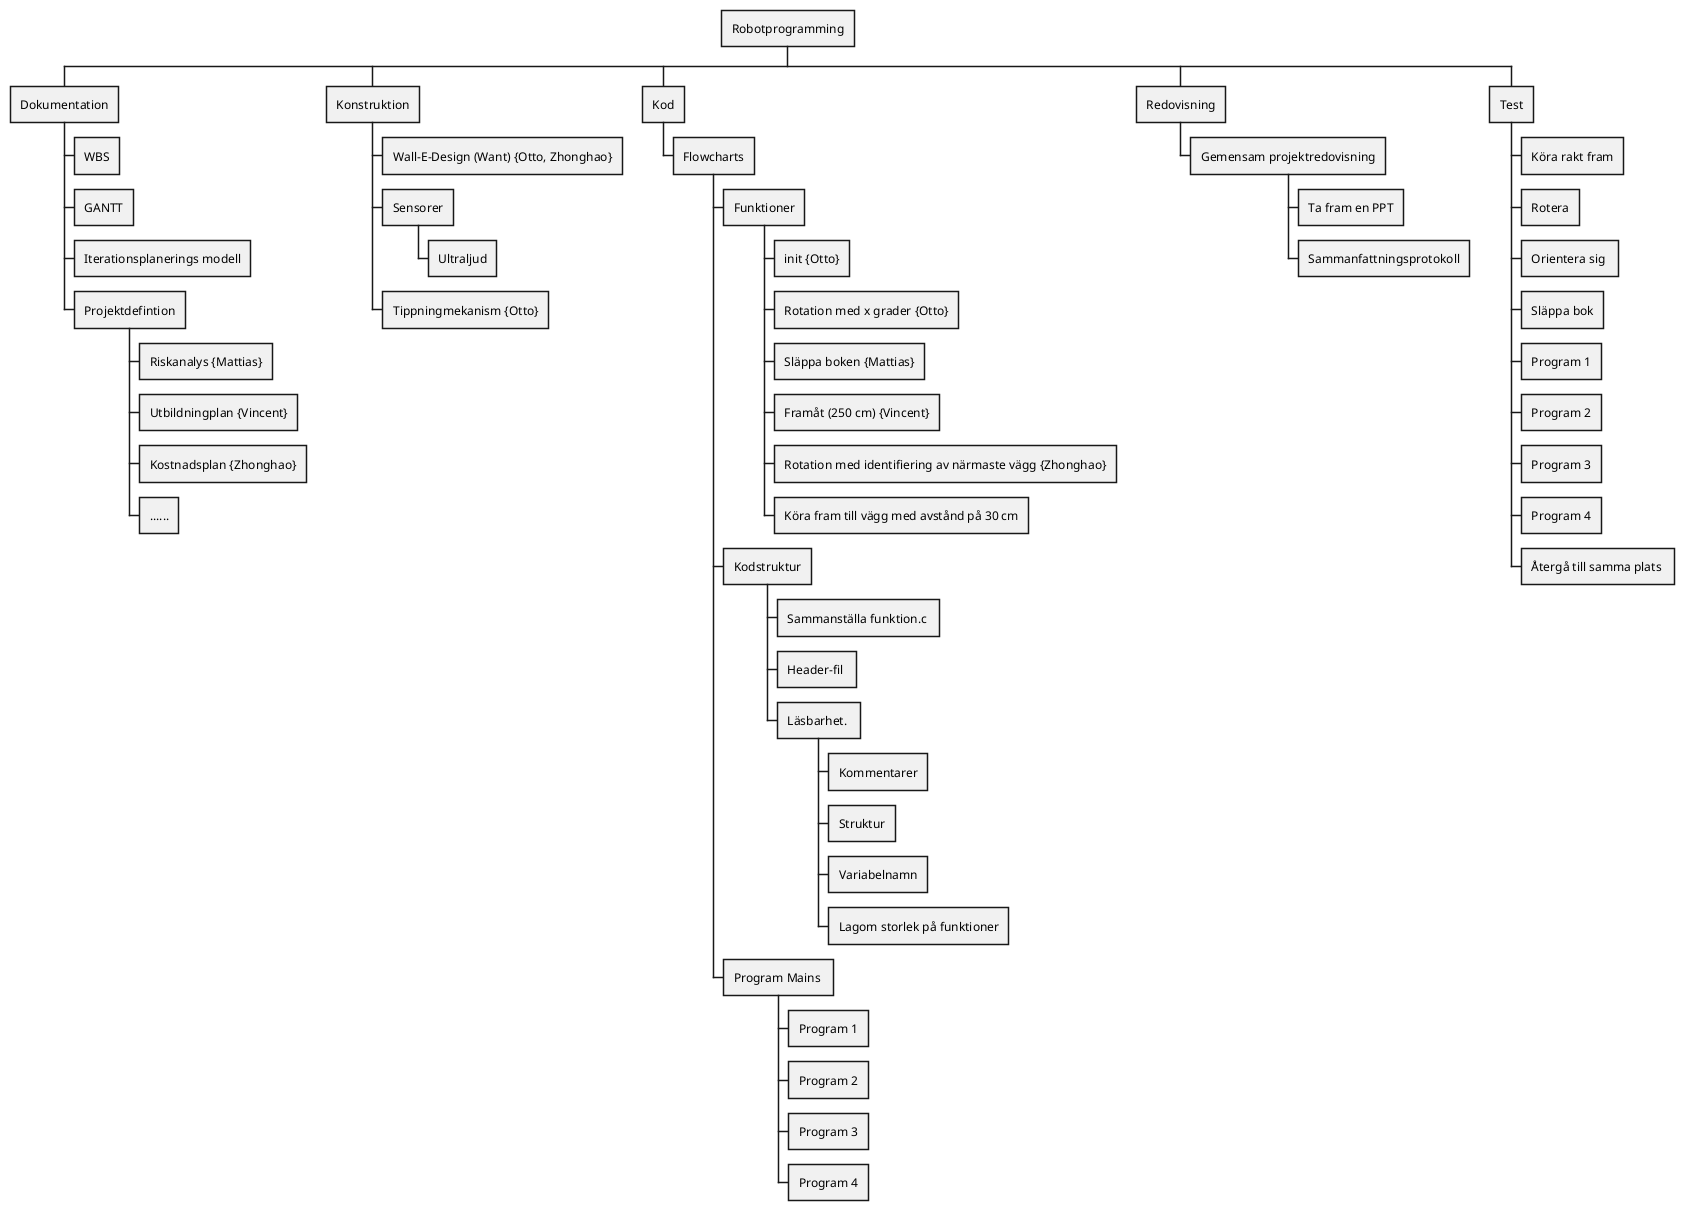 @startwbs
* Robotprogramming
** Dokumentation
*** WBS
*** GANTT
*** Iterationsplanerings modell
*** Projektdefintion
**** Riskanalys {Mattias}
**** Utbildningplan {Vincent}
**** Kostnadsplan {Zhonghao}
**** ......
** Konstruktion
*** Wall-E-Design (Want) {Otto, Zhonghao}
*** Sensorer
**** Ultraljud
*** Tippningmekanism {Otto}
** Kod
*** Flowcharts
**** Funktioner
***** init {Otto}
***** Rotation med x grader {Otto}
***** Släppa boken {Mattias}
***** Framåt (250 cm) {Vincent}
***** Rotation med identifiering av närmaste vägg {Zhonghao}
***** Köra fram till vägg med avstånd på 30 cm
**** Kodstruktur
***** Sammanställa funktion.c 
***** Header-fil 
***** Läsbarhet. 
****** Kommentarer
****** Struktur
****** Variabelnamn
****** Lagom storlek på funktioner
**** Program Mains 
***** Program 1
***** Program 2
***** Program 3
***** Program 4
** Redovisning
*** Gemensam projektredovisning
' note bottom
' Alla skall hålla den enskilt (7 min)
' end note 
**** Ta fram en PPT
**** Sammanfattningsprotokoll

** Test
*** Köra rakt fram
*** Rotera
*** Orientera sig 
*** Släppa bok
*** Program 1
*** Program 2
*** Program 3
*** Program 4
*** Återgå till samma plats 
@endwbs